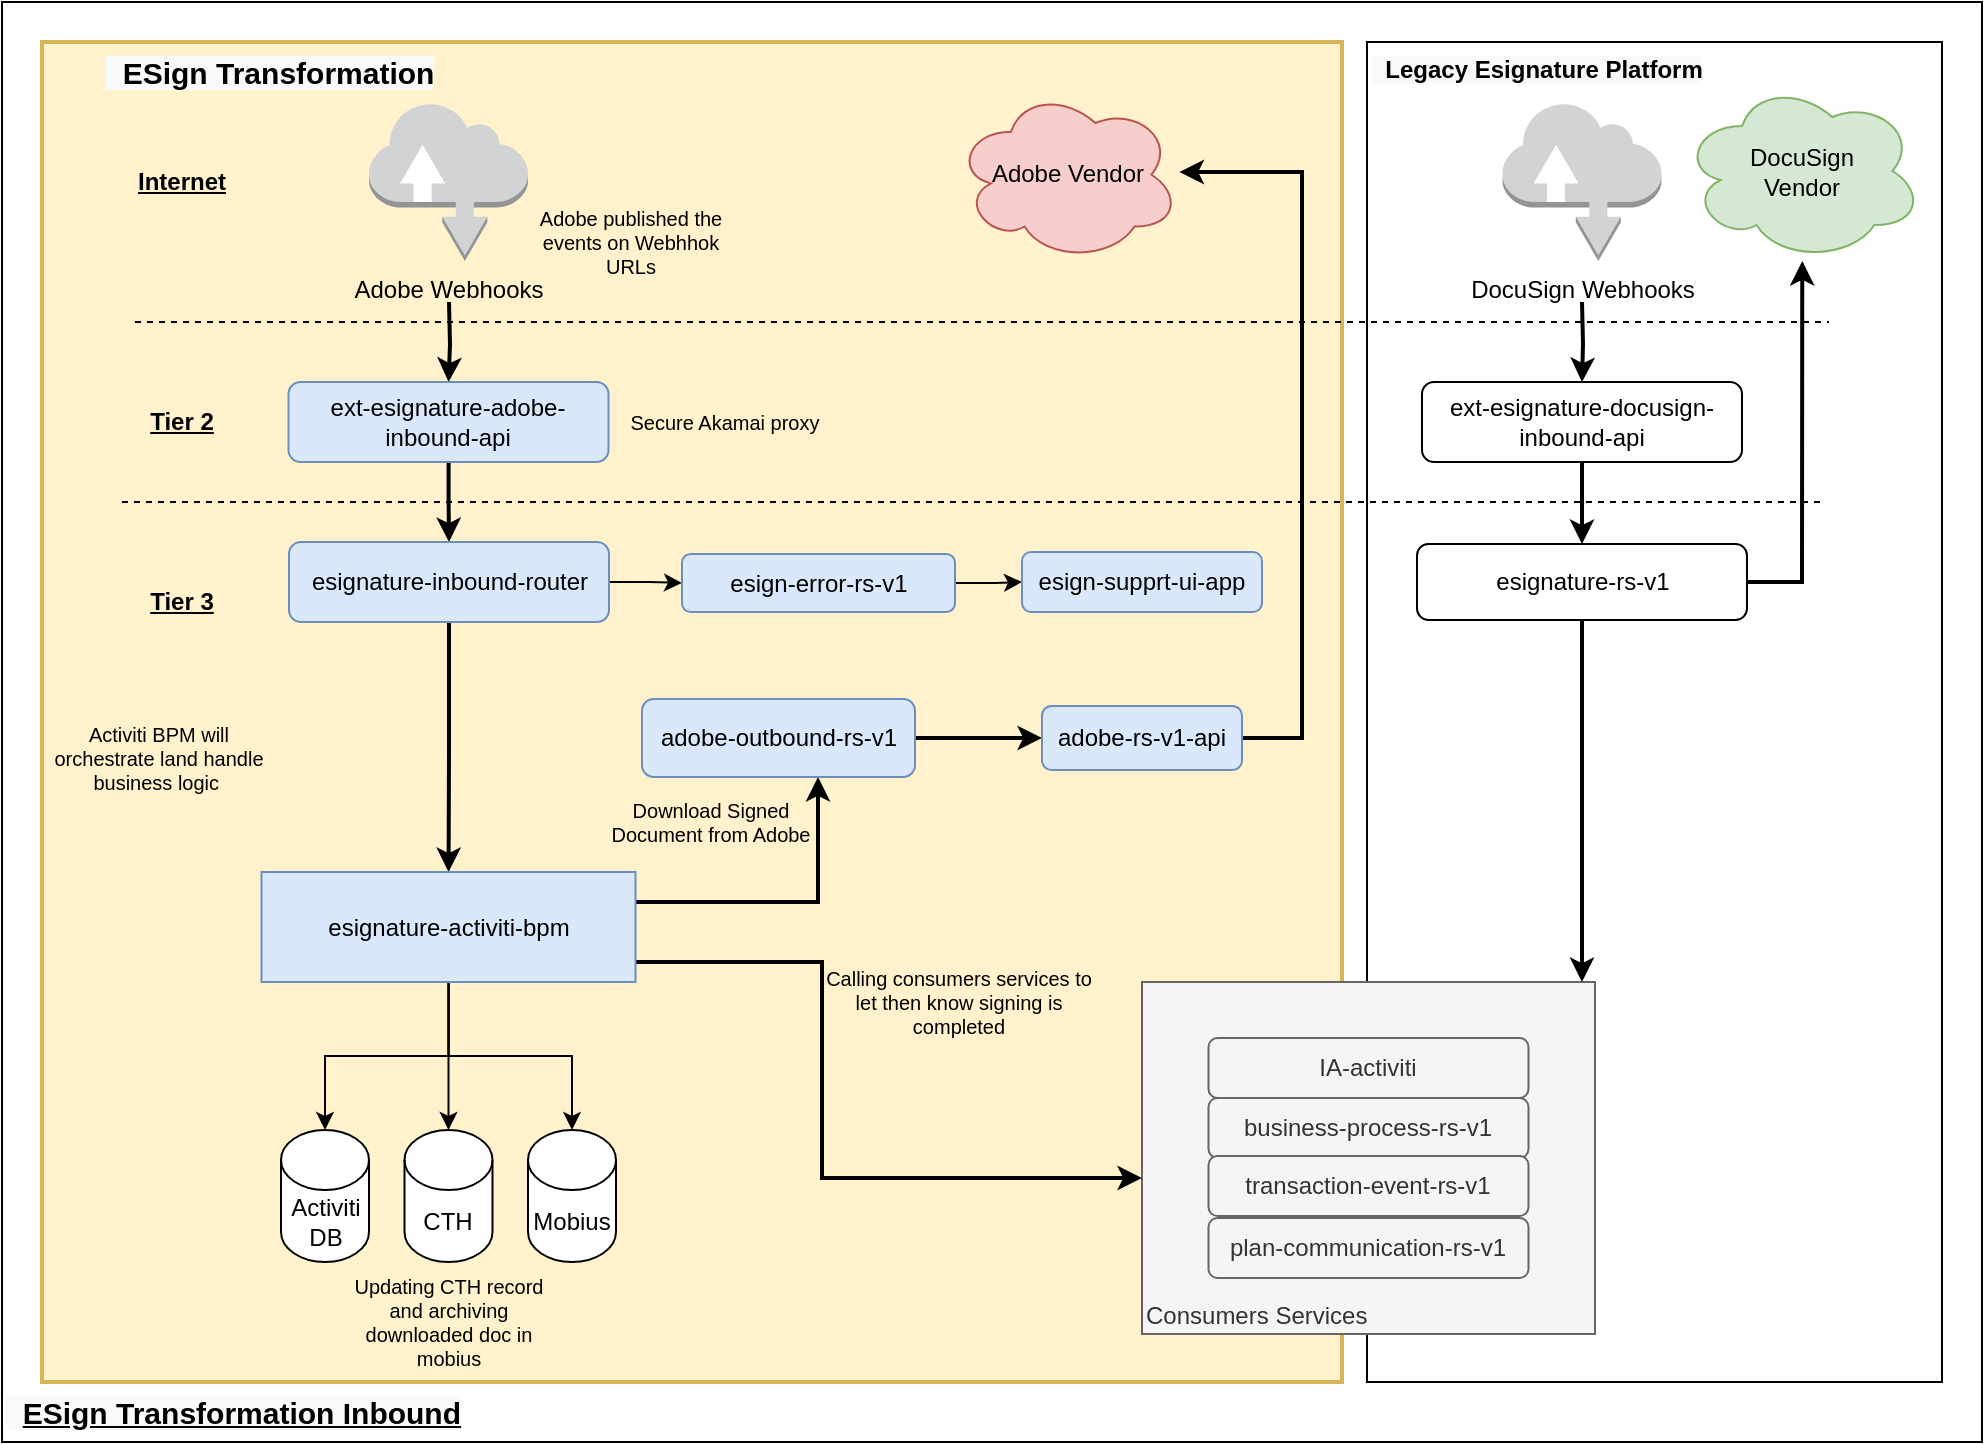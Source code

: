 <mxfile version="14.5.8" type="github">
  <diagram id="gLZ10RqHVhII2BNQGgIZ" name="Page-1">
    <mxGraphModel dx="2272" dy="794" grid="1" gridSize="10" guides="1" tooltips="1" connect="1" arrows="1" fold="1" page="1" pageScale="1" pageWidth="850" pageHeight="1100" math="0" shadow="0">
      <root>
        <object label="" id="0">
          <mxCell />
        </object>
        <mxCell id="1" parent="0" />
        <mxCell id="vrtzPakDpffFBHqEH1uZ-58" value="&lt;span style=&quot;color: rgba(0 , 0 , 0 , 0) ; font-family: monospace ; font-size: 0px&quot;&gt;%3CmxGraphModel%3E%3Croot%3E%3CmxCell%20id%3D%220%22%2F%3E%3CmxCell%20id%3D%221%22%20parent%3D%220%22%2F%3E%3CmxCell%20id%3D%222%22%20value%3D%22%26lt%3Bspan%20style%3D%26quot%3Bcolor%3A%20rgb(0%20%2C%200%20%2C%200)%20%3B%20font-family%3A%20%26amp%3B%2334%3Bhelvetica%26amp%3B%2334%3B%20%3B%20font-size%3A%2015px%20%3B%20font-style%3A%20normal%20%3B%20letter-spacing%3A%20normal%20%3B%20text-align%3A%20left%20%3B%20text-indent%3A%200px%20%3B%20text-transform%3A%20none%20%3B%20word-spacing%3A%200px%20%3B%20background-color%3A%20rgb(248%20%2C%20249%20%2C%20250)%20%3B%20font-weight%3A%20normal%26quot%3B%26gt%3B%26amp%3Bnbsp%3B%26lt%3Bspan%26gt%3B%26amp%3Bnbsp%3B%26lt%3B%2Fspan%26gt%3B%26lt%3B%2Fspan%26gt%3B%26lt%3Bspan%20style%3D%26quot%3Bcolor%3A%20rgb(0%20%2C%200%20%2C%200)%20%3B%20font-family%3A%20%26amp%3B%2334%3Bhelvetica%26amp%3B%2334%3B%20%3B%20font-size%3A%2015px%20%3B%20font-style%3A%20normal%20%3B%20font-weight%3A%20700%20%3B%20letter-spacing%3A%20normal%20%3B%20text-align%3A%20left%20%3B%20text-indent%3A%200px%20%3B%20text-transform%3A%20none%20%3B%20word-spacing%3A%200px%20%3B%20background-color%3A%20rgb(248%20%2C%20249%20%2C%20250)%20%3B%20text-decoration%3A%20underline%20%3B%20display%3A%20inline%20%3B%20float%3A%20none%26quot%3B%26gt%3BESign%20Transformation%20Inbound%26lt%3B%2Fspan%26gt%3B%22%20style%3D%22text%3BwhiteSpace%3Dwrap%3Bhtml%3D1%3B%22%20vertex%3D%221%22%20parent%3D%221%22%3E%3CmxGeometry%20x%3D%22-80%22%20y%3D%2260%22%20width%3D%22240%22%20height%3D%2230%22%20as%3D%22geometry%22%2F%3E%3C%2FmxCell%3E%3C%2Froot%3E%3C%2FmxGraphModel%3E&lt;/span&gt;" style="rounded=0;whiteSpace=wrap;html=1;fontSize=11;align=center;" parent="1" vertex="1">
          <mxGeometry x="-130" y="40" width="990" height="720" as="geometry" />
        </mxCell>
        <mxCell id="nrJ6rMLAvHFEn0qF15uW-3" value="" style="rounded=0;whiteSpace=wrap;html=1;" vertex="1" parent="1">
          <mxGeometry x="552.5" y="60" width="287.5" height="670" as="geometry" />
        </mxCell>
        <mxCell id="nrJ6rMLAvHFEn0qF15uW-2" value="" style="rounded=0;whiteSpace=wrap;html=1;fillColor=#fff2cc;strokeColor=#d6b656;strokeWidth=2;" vertex="1" parent="1">
          <mxGeometry x="-110" y="60" width="650" height="670" as="geometry" />
        </mxCell>
        <mxCell id="vrtzPakDpffFBHqEH1uZ-27" value="Consumers Services" style="rounded=0;whiteSpace=wrap;html=1;verticalAlign=bottom;align=left;fillColor=#f5f5f5;strokeColor=#666666;fontColor=#333333;" parent="1" vertex="1">
          <mxGeometry x="440" y="530" width="226.5" height="176" as="geometry" />
        </mxCell>
        <mxCell id="vrtzPakDpffFBHqEH1uZ-9" style="edgeStyle=orthogonalEdgeStyle;rounded=0;orthogonalLoop=1;jettySize=auto;html=1;strokeWidth=2;" parent="1" target="vrtzPakDpffFBHqEH1uZ-7" edge="1">
          <mxGeometry relative="1" as="geometry">
            <mxPoint x="93.5" y="190" as="sourcePoint" />
          </mxGeometry>
        </mxCell>
        <mxCell id="vrtzPakDpffFBHqEH1uZ-1" value="Adobe Webhooks" style="outlineConnect=0;dashed=0;verticalLabelPosition=bottom;verticalAlign=top;align=center;html=1;shape=mxgraph.aws3.internet;fillColor=#D2D3D3;gradientColor=none;" parent="1" vertex="1">
          <mxGeometry x="53.5" y="90" width="79.5" height="79.5" as="geometry" />
        </mxCell>
        <mxCell id="vrtzPakDpffFBHqEH1uZ-3" value="" style="endArrow=none;html=1;dashed=1;" parent="1" edge="1">
          <mxGeometry width="50" height="50" relative="1" as="geometry">
            <mxPoint x="-63.5" y="200" as="sourcePoint" />
            <mxPoint x="783.5" y="200" as="targetPoint" />
          </mxGeometry>
        </mxCell>
        <mxCell id="vrtzPakDpffFBHqEH1uZ-4" value="Internet" style="text;html=1;strokeColor=none;fillColor=none;align=center;verticalAlign=middle;whiteSpace=wrap;rounded=0;fontStyle=5" parent="1" vertex="1">
          <mxGeometry x="-60" y="119.75" width="40" height="20" as="geometry" />
        </mxCell>
        <mxCell id="vrtzPakDpffFBHqEH1uZ-6" value="" style="endArrow=none;html=1;dashed=1;" parent="1" edge="1">
          <mxGeometry width="50" height="50" relative="1" as="geometry">
            <mxPoint x="-70" y="290" as="sourcePoint" />
            <mxPoint x="780" y="290" as="targetPoint" />
          </mxGeometry>
        </mxCell>
        <mxCell id="vrtzPakDpffFBHqEH1uZ-12" style="edgeStyle=orthogonalEdgeStyle;rounded=0;orthogonalLoop=1;jettySize=auto;html=1;strokeWidth=2;" parent="1" source="vrtzPakDpffFBHqEH1uZ-7" target="vrtzPakDpffFBHqEH1uZ-11" edge="1">
          <mxGeometry relative="1" as="geometry" />
        </mxCell>
        <mxCell id="vrtzPakDpffFBHqEH1uZ-7" value="ext-esignature-adobe-inbound-api" style="rounded=1;whiteSpace=wrap;html=1;fillColor=#dae8fc;strokeColor=#6c8ebf;" parent="1" vertex="1">
          <mxGeometry x="13.25" y="230" width="160" height="40" as="geometry" />
        </mxCell>
        <mxCell id="vrtzPakDpffFBHqEH1uZ-8" value="&lt;b&gt;&lt;u&gt;Tier 2&lt;/u&gt;&lt;/b&gt;" style="text;html=1;strokeColor=none;fillColor=none;align=center;verticalAlign=middle;whiteSpace=wrap;rounded=0;" parent="1" vertex="1">
          <mxGeometry x="-60" y="240" width="40" height="20" as="geometry" />
        </mxCell>
        <mxCell id="vrtzPakDpffFBHqEH1uZ-10" value="&lt;b&gt;&lt;u&gt;Tier 3&lt;/u&gt;&lt;/b&gt;" style="text;html=1;strokeColor=none;fillColor=none;align=center;verticalAlign=middle;whiteSpace=wrap;rounded=0;" parent="1" vertex="1">
          <mxGeometry x="-60" y="330" width="40" height="20" as="geometry" />
        </mxCell>
        <mxCell id="vrtzPakDpffFBHqEH1uZ-14" style="edgeStyle=orthogonalEdgeStyle;rounded=0;orthogonalLoop=1;jettySize=auto;html=1;strokeWidth=2;" parent="1" source="vrtzPakDpffFBHqEH1uZ-11" target="vrtzPakDpffFBHqEH1uZ-13" edge="1">
          <mxGeometry relative="1" as="geometry" />
        </mxCell>
        <mxCell id="nrJ6rMLAvHFEn0qF15uW-6" style="edgeStyle=orthogonalEdgeStyle;rounded=0;orthogonalLoop=1;jettySize=auto;html=1;" edge="1" parent="1" source="vrtzPakDpffFBHqEH1uZ-11" target="nrJ6rMLAvHFEn0qF15uW-5">
          <mxGeometry relative="1" as="geometry" />
        </mxCell>
        <mxCell id="vrtzPakDpffFBHqEH1uZ-11" value="esignature-inbound-router" style="rounded=1;whiteSpace=wrap;html=1;fillColor=#dae8fc;strokeColor=#6c8ebf;" parent="1" vertex="1">
          <mxGeometry x="13.5" y="310" width="160" height="40" as="geometry" />
        </mxCell>
        <mxCell id="vrtzPakDpffFBHqEH1uZ-21" style="edgeStyle=orthogonalEdgeStyle;rounded=0;orthogonalLoop=1;jettySize=auto;html=1;" parent="1" source="vrtzPakDpffFBHqEH1uZ-13" target="vrtzPakDpffFBHqEH1uZ-20" edge="1">
          <mxGeometry relative="1" as="geometry" />
        </mxCell>
        <mxCell id="vrtzPakDpffFBHqEH1uZ-22" style="edgeStyle=orthogonalEdgeStyle;rounded=0;orthogonalLoop=1;jettySize=auto;html=1;entryX=0.5;entryY=0;entryDx=0;entryDy=0;entryPerimeter=0;" parent="1" source="vrtzPakDpffFBHqEH1uZ-13" target="vrtzPakDpffFBHqEH1uZ-19" edge="1">
          <mxGeometry relative="1" as="geometry" />
        </mxCell>
        <mxCell id="vrtzPakDpffFBHqEH1uZ-34" style="edgeStyle=orthogonalEdgeStyle;rounded=0;orthogonalLoop=1;jettySize=auto;html=1;entryX=0.5;entryY=0;entryDx=0;entryDy=0;entryPerimeter=0;" parent="1" source="vrtzPakDpffFBHqEH1uZ-13" target="vrtzPakDpffFBHqEH1uZ-33" edge="1">
          <mxGeometry relative="1" as="geometry" />
        </mxCell>
        <mxCell id="vrtzPakDpffFBHqEH1uZ-37" style="edgeStyle=orthogonalEdgeStyle;rounded=0;orthogonalLoop=1;jettySize=auto;html=1;strokeWidth=2;" parent="1" source="vrtzPakDpffFBHqEH1uZ-13" target="vrtzPakDpffFBHqEH1uZ-27" edge="1">
          <mxGeometry relative="1" as="geometry">
            <Array as="points">
              <mxPoint x="280" y="520" />
              <mxPoint x="280" y="628" />
            </Array>
          </mxGeometry>
        </mxCell>
        <mxCell id="nrJ6rMLAvHFEn0qF15uW-17" style="edgeStyle=orthogonalEdgeStyle;rounded=0;orthogonalLoop=1;jettySize=auto;html=1;strokeWidth=2;fontSize=12;" edge="1" parent="1" source="vrtzPakDpffFBHqEH1uZ-13" target="vrtzPakDpffFBHqEH1uZ-23">
          <mxGeometry relative="1" as="geometry">
            <Array as="points">
              <mxPoint x="278" y="490" />
            </Array>
          </mxGeometry>
        </mxCell>
        <mxCell id="vrtzPakDpffFBHqEH1uZ-13" value="esignature-activiti-bpm" style="rounded=0;whiteSpace=wrap;html=1;fontSize=12;fillColor=#dae8fc;strokeColor=#6c8ebf;" parent="1" vertex="1">
          <mxGeometry x="-0.25" y="475" width="187" height="55" as="geometry" />
        </mxCell>
        <mxCell id="vrtzPakDpffFBHqEH1uZ-19" value="CTH" style="shape=cylinder3;whiteSpace=wrap;html=1;boundedLbl=1;backgroundOutline=1;size=15;fontSize=12;align=center;" parent="1" vertex="1">
          <mxGeometry x="71.25" y="604" width="44" height="66" as="geometry" />
        </mxCell>
        <mxCell id="vrtzPakDpffFBHqEH1uZ-20" value="Mobius" style="shape=cylinder3;whiteSpace=wrap;html=1;boundedLbl=1;backgroundOutline=1;size=15;fontSize=12;align=center;" parent="1" vertex="1">
          <mxGeometry x="133" y="604" width="44" height="66" as="geometry" />
        </mxCell>
        <mxCell id="nrJ6rMLAvHFEn0qF15uW-7" style="edgeStyle=orthogonalEdgeStyle;rounded=0;orthogonalLoop=1;jettySize=auto;html=1;strokeWidth=2;" edge="1" parent="1" source="vrtzPakDpffFBHqEH1uZ-23" target="vrtzPakDpffFBHqEH1uZ-24">
          <mxGeometry relative="1" as="geometry" />
        </mxCell>
        <mxCell id="vrtzPakDpffFBHqEH1uZ-23" value="adobe-outbound-rs-v1" style="rounded=1;whiteSpace=wrap;html=1;fontSize=12;align=center;fillColor=#dae8fc;strokeColor=#6c8ebf;" parent="1" vertex="1">
          <mxGeometry x="190" y="388.5" width="136.5" height="39" as="geometry" />
        </mxCell>
        <mxCell id="vrtzPakDpffFBHqEH1uZ-52" style="edgeStyle=orthogonalEdgeStyle;rounded=0;orthogonalLoop=1;jettySize=auto;html=1;strokeWidth=2;" parent="1" source="vrtzPakDpffFBHqEH1uZ-24" target="vrtzPakDpffFBHqEH1uZ-38" edge="1">
          <mxGeometry relative="1" as="geometry">
            <Array as="points">
              <mxPoint x="520" y="408" />
              <mxPoint x="520" y="125" />
            </Array>
          </mxGeometry>
        </mxCell>
        <mxCell id="vrtzPakDpffFBHqEH1uZ-24" value="adobe-rs-v1-api" style="rounded=1;whiteSpace=wrap;html=1;fontSize=12;align=center;fillColor=#dae8fc;strokeColor=#6c8ebf;" parent="1" vertex="1">
          <mxGeometry x="390" y="392" width="100" height="32" as="geometry" />
        </mxCell>
        <mxCell id="vrtzPakDpffFBHqEH1uZ-30" value="business-process-rs-v1" style="rounded=1;whiteSpace=wrap;html=1;align=center;fillColor=#f5f5f5;strokeColor=#666666;fontColor=#333333;" parent="1" vertex="1">
          <mxGeometry x="473.25" y="588" width="160" height="30" as="geometry" />
        </mxCell>
        <mxCell id="vrtzPakDpffFBHqEH1uZ-31" value="transaction-event-rs-v1" style="rounded=1;whiteSpace=wrap;html=1;align=center;fillColor=#f5f5f5;strokeColor=#666666;fontColor=#333333;" parent="1" vertex="1">
          <mxGeometry x="473.25" y="617" width="160" height="30" as="geometry" />
        </mxCell>
        <mxCell id="vrtzPakDpffFBHqEH1uZ-32" value="plan-communication-rs-v1" style="rounded=1;whiteSpace=wrap;html=1;align=center;fillColor=#f5f5f5;strokeColor=#666666;fontColor=#333333;" parent="1" vertex="1">
          <mxGeometry x="473.25" y="648" width="160" height="30" as="geometry" />
        </mxCell>
        <mxCell id="vrtzPakDpffFBHqEH1uZ-33" value="Activiti&lt;br&gt;DB" style="shape=cylinder3;whiteSpace=wrap;html=1;boundedLbl=1;backgroundOutline=1;size=15;fontSize=12;align=center;" parent="1" vertex="1">
          <mxGeometry x="9.5" y="604" width="44" height="66" as="geometry" />
        </mxCell>
        <mxCell id="vrtzPakDpffFBHqEH1uZ-38" value="Adobe Vendor" style="ellipse;shape=cloud;whiteSpace=wrap;html=1;fontSize=12;align=center;fillColor=#f8cecc;strokeColor=#b85450;" parent="1" vertex="1">
          <mxGeometry x="346.5" y="83.25" width="112.25" height="86.25" as="geometry" />
        </mxCell>
        <mxCell id="vrtzPakDpffFBHqEH1uZ-46" style="edgeStyle=orthogonalEdgeStyle;rounded=0;orthogonalLoop=1;jettySize=auto;html=1;strokeWidth=2;" parent="1" target="vrtzPakDpffFBHqEH1uZ-44" edge="1">
          <mxGeometry relative="1" as="geometry">
            <mxPoint x="660" y="190" as="sourcePoint" />
          </mxGeometry>
        </mxCell>
        <mxCell id="vrtzPakDpffFBHqEH1uZ-42" value="DocuSign Webhooks" style="outlineConnect=0;dashed=0;verticalLabelPosition=bottom;verticalAlign=top;align=center;html=1;shape=mxgraph.aws3.internet;fillColor=#D2D3D3;gradientColor=none;" parent="1" vertex="1">
          <mxGeometry x="620.25" y="90" width="79.5" height="79.5" as="geometry" />
        </mxCell>
        <mxCell id="vrtzPakDpffFBHqEH1uZ-50" style="edgeStyle=orthogonalEdgeStyle;rounded=0;orthogonalLoop=1;jettySize=auto;html=1;strokeWidth=2;" parent="1" source="vrtzPakDpffFBHqEH1uZ-43" target="vrtzPakDpffFBHqEH1uZ-27" edge="1">
          <mxGeometry relative="1" as="geometry">
            <Array as="points">
              <mxPoint x="660" y="580" />
            </Array>
          </mxGeometry>
        </mxCell>
        <mxCell id="vrtzPakDpffFBHqEH1uZ-53" style="edgeStyle=orthogonalEdgeStyle;rounded=0;orthogonalLoop=1;jettySize=auto;html=1;strokeWidth=2;" parent="1" source="vrtzPakDpffFBHqEH1uZ-43" target="vrtzPakDpffFBHqEH1uZ-48" edge="1">
          <mxGeometry relative="1" as="geometry">
            <Array as="points">
              <mxPoint x="770" y="330" />
            </Array>
          </mxGeometry>
        </mxCell>
        <mxCell id="vrtzPakDpffFBHqEH1uZ-43" value="esignature-rs-v1" style="rounded=1;whiteSpace=wrap;html=1;fontSize=12;" parent="1" vertex="1">
          <mxGeometry x="577.5" y="311" width="165" height="38" as="geometry" />
        </mxCell>
        <mxCell id="vrtzPakDpffFBHqEH1uZ-47" style="edgeStyle=orthogonalEdgeStyle;rounded=0;orthogonalLoop=1;jettySize=auto;html=1;strokeWidth=2;" parent="1" source="vrtzPakDpffFBHqEH1uZ-44" target="vrtzPakDpffFBHqEH1uZ-43" edge="1">
          <mxGeometry relative="1" as="geometry" />
        </mxCell>
        <mxCell id="vrtzPakDpffFBHqEH1uZ-44" value="ext-esignature-docusign-inbound-api" style="rounded=1;whiteSpace=wrap;html=1;" parent="1" vertex="1">
          <mxGeometry x="580" y="230" width="160" height="40" as="geometry" />
        </mxCell>
        <mxCell id="vrtzPakDpffFBHqEH1uZ-48" value="DocuSign&lt;br&gt;Vendor" style="ellipse;shape=cloud;whiteSpace=wrap;html=1;fontSize=12;align=center;fillColor=#d5e8d4;strokeColor=#82b366;" parent="1" vertex="1">
          <mxGeometry x="710" y="79.5" width="120.25" height="90" as="geometry" />
        </mxCell>
        <mxCell id="vrtzPakDpffFBHqEH1uZ-29" value="IA-activiti" style="rounded=1;whiteSpace=wrap;html=1;align=center;fillColor=#f5f5f5;strokeColor=#666666;fontColor=#333333;" parent="1" vertex="1">
          <mxGeometry x="473.25" y="558" width="160" height="30" as="geometry" />
        </mxCell>
        <mxCell id="vrtzPakDpffFBHqEH1uZ-54" value="&lt;span style=&quot;color: rgb(0 , 0 , 0) ; font-family: &amp;#34;helvetica&amp;#34; ; font-size: 15px ; font-style: normal ; letter-spacing: normal ; text-align: left ; text-indent: 0px ; text-transform: none ; word-spacing: 0px ; background-color: rgb(248 , 249 , 250)&quot;&gt;&amp;nbsp;&amp;nbsp;&lt;/span&gt;&lt;span style=&quot;color: rgb(0 , 0 , 0) ; font-family: &amp;#34;helvetica&amp;#34; ; font-size: 15px ; font-style: normal ; letter-spacing: normal ; text-align: left ; text-indent: 0px ; text-transform: none ; word-spacing: 0px ; background-color: rgb(248 , 249 , 250) ; display: inline ; float: none&quot;&gt;ESign Transformation&lt;/span&gt;" style="text;whiteSpace=wrap;html=1;fontStyle=1" parent="1" vertex="1">
          <mxGeometry x="-80" y="60" width="190" height="30" as="geometry" />
        </mxCell>
        <mxCell id="vrtzPakDpffFBHqEH1uZ-55" value="&lt;b style=&quot;color: rgb(0, 0, 0); font-family: helvetica; font-size: 12px; font-style: normal; letter-spacing: normal; text-align: left; text-indent: 0px; text-transform: none; word-spacing: 0px; background-color: rgb(248, 249, 250);&quot;&gt;&amp;nbsp; Legacy&amp;nbsp;Esignature Platform&lt;/b&gt;" style="text;whiteSpace=wrap;html=1;" parent="1" vertex="1">
          <mxGeometry x="552.5" y="60" width="190" height="30" as="geometry" />
        </mxCell>
        <mxCell id="vrtzPakDpffFBHqEH1uZ-56" value="Adobe published the events on Webhhok URLs" style="text;html=1;strokeColor=none;fillColor=none;align=center;verticalAlign=middle;whiteSpace=wrap;rounded=0;fontSize=10;" parent="1" vertex="1">
          <mxGeometry x="133" y="149.5" width="103" height="20" as="geometry" />
        </mxCell>
        <mxCell id="vrtzPakDpffFBHqEH1uZ-59" value="&lt;span style=&quot;color: rgb(0 , 0 , 0) ; font-family: &amp;#34;helvetica&amp;#34; ; font-size: 15px ; font-style: normal ; letter-spacing: normal ; text-align: left ; text-indent: 0px ; text-transform: none ; word-spacing: 0px ; background-color: rgb(248 , 249 , 250) ; font-weight: normal&quot;&gt;&amp;nbsp;&lt;span&gt;&amp;nbsp;&lt;/span&gt;&lt;/span&gt;&lt;span style=&quot;color: rgb(0 , 0 , 0) ; font-family: &amp;#34;helvetica&amp;#34; ; font-size: 15px ; font-style: normal ; font-weight: 700 ; letter-spacing: normal ; text-align: left ; text-indent: 0px ; text-transform: none ; word-spacing: 0px ; background-color: rgb(248 , 249 , 250) ; text-decoration: underline ; display: inline ; float: none&quot;&gt;ESign Transformation Inbound&lt;/span&gt;" style="text;whiteSpace=wrap;html=1;" parent="1" vertex="1">
          <mxGeometry x="-130" y="730" width="240" height="30" as="geometry" />
        </mxCell>
        <mxCell id="nrJ6rMLAvHFEn0qF15uW-4" value="Secure Akamai proxy" style="text;html=1;strokeColor=none;fillColor=none;align=center;verticalAlign=middle;whiteSpace=wrap;rounded=0;fontSize=10;spacing=-12;spacingRight=0;spacingBottom=0;spacingTop=0;" vertex="1" parent="1">
          <mxGeometry x="173.25" y="240" width="117" height="20" as="geometry" />
        </mxCell>
        <mxCell id="nrJ6rMLAvHFEn0qF15uW-15" style="edgeStyle=orthogonalEdgeStyle;rounded=0;orthogonalLoop=1;jettySize=auto;html=1;strokeWidth=1;fontSize=10;" edge="1" parent="1" source="nrJ6rMLAvHFEn0qF15uW-5" target="nrJ6rMLAvHFEn0qF15uW-14">
          <mxGeometry relative="1" as="geometry" />
        </mxCell>
        <mxCell id="nrJ6rMLAvHFEn0qF15uW-5" value="esign-error-rs-v1" style="rounded=1;whiteSpace=wrap;html=1;fontSize=12;align=center;fillColor=#dae8fc;strokeColor=#6c8ebf;" vertex="1" parent="1">
          <mxGeometry x="210" y="316" width="136.5" height="29" as="geometry" />
        </mxCell>
        <mxCell id="nrJ6rMLAvHFEn0qF15uW-10" value="Activiti BPM will &lt;br&gt;orchestrate land handle business logic&amp;nbsp;" style="text;html=1;strokeColor=none;fillColor=none;align=center;verticalAlign=middle;whiteSpace=wrap;rounded=0;fontSize=10;spacing=-12;spacingRight=0;spacingBottom=0;spacingTop=0;" vertex="1" parent="1">
          <mxGeometry x="-110" y="407.5" width="117" height="20" as="geometry" />
        </mxCell>
        <mxCell id="nrJ6rMLAvHFEn0qF15uW-11" value="Calling consumers services to let then know signing is completed" style="text;html=1;strokeColor=none;fillColor=none;align=center;verticalAlign=middle;whiteSpace=wrap;rounded=0;fontSize=10;spacing=-12;spacingRight=0;spacingBottom=0;spacingTop=0;" vertex="1" parent="1">
          <mxGeometry x="290.25" y="530" width="117" height="20" as="geometry" />
        </mxCell>
        <mxCell id="nrJ6rMLAvHFEn0qF15uW-14" value="esign-supprt-ui-app" style="rounded=1;whiteSpace=wrap;html=1;fontSize=12;fillColor=#dae8fc;strokeColor=#6c8ebf;" vertex="1" parent="1">
          <mxGeometry x="380" y="315" width="120" height="30" as="geometry" />
        </mxCell>
        <mxCell id="nrJ6rMLAvHFEn0qF15uW-18" value="Download Signed Document from Adobe" style="text;html=1;strokeColor=none;fillColor=none;align=center;verticalAlign=middle;whiteSpace=wrap;rounded=0;fontSize=10;" vertex="1" parent="1">
          <mxGeometry x="173.25" y="440" width="103" height="20" as="geometry" />
        </mxCell>
        <mxCell id="nrJ6rMLAvHFEn0qF15uW-19" value="Updating CTH record and archiving downloaded doc in mobius" style="text;html=1;strokeColor=none;fillColor=none;align=center;verticalAlign=middle;whiteSpace=wrap;rounded=0;fontSize=10;" vertex="1" parent="1">
          <mxGeometry x="42" y="690" width="103" height="20" as="geometry" />
        </mxCell>
      </root>
    </mxGraphModel>
  </diagram>
</mxfile>
